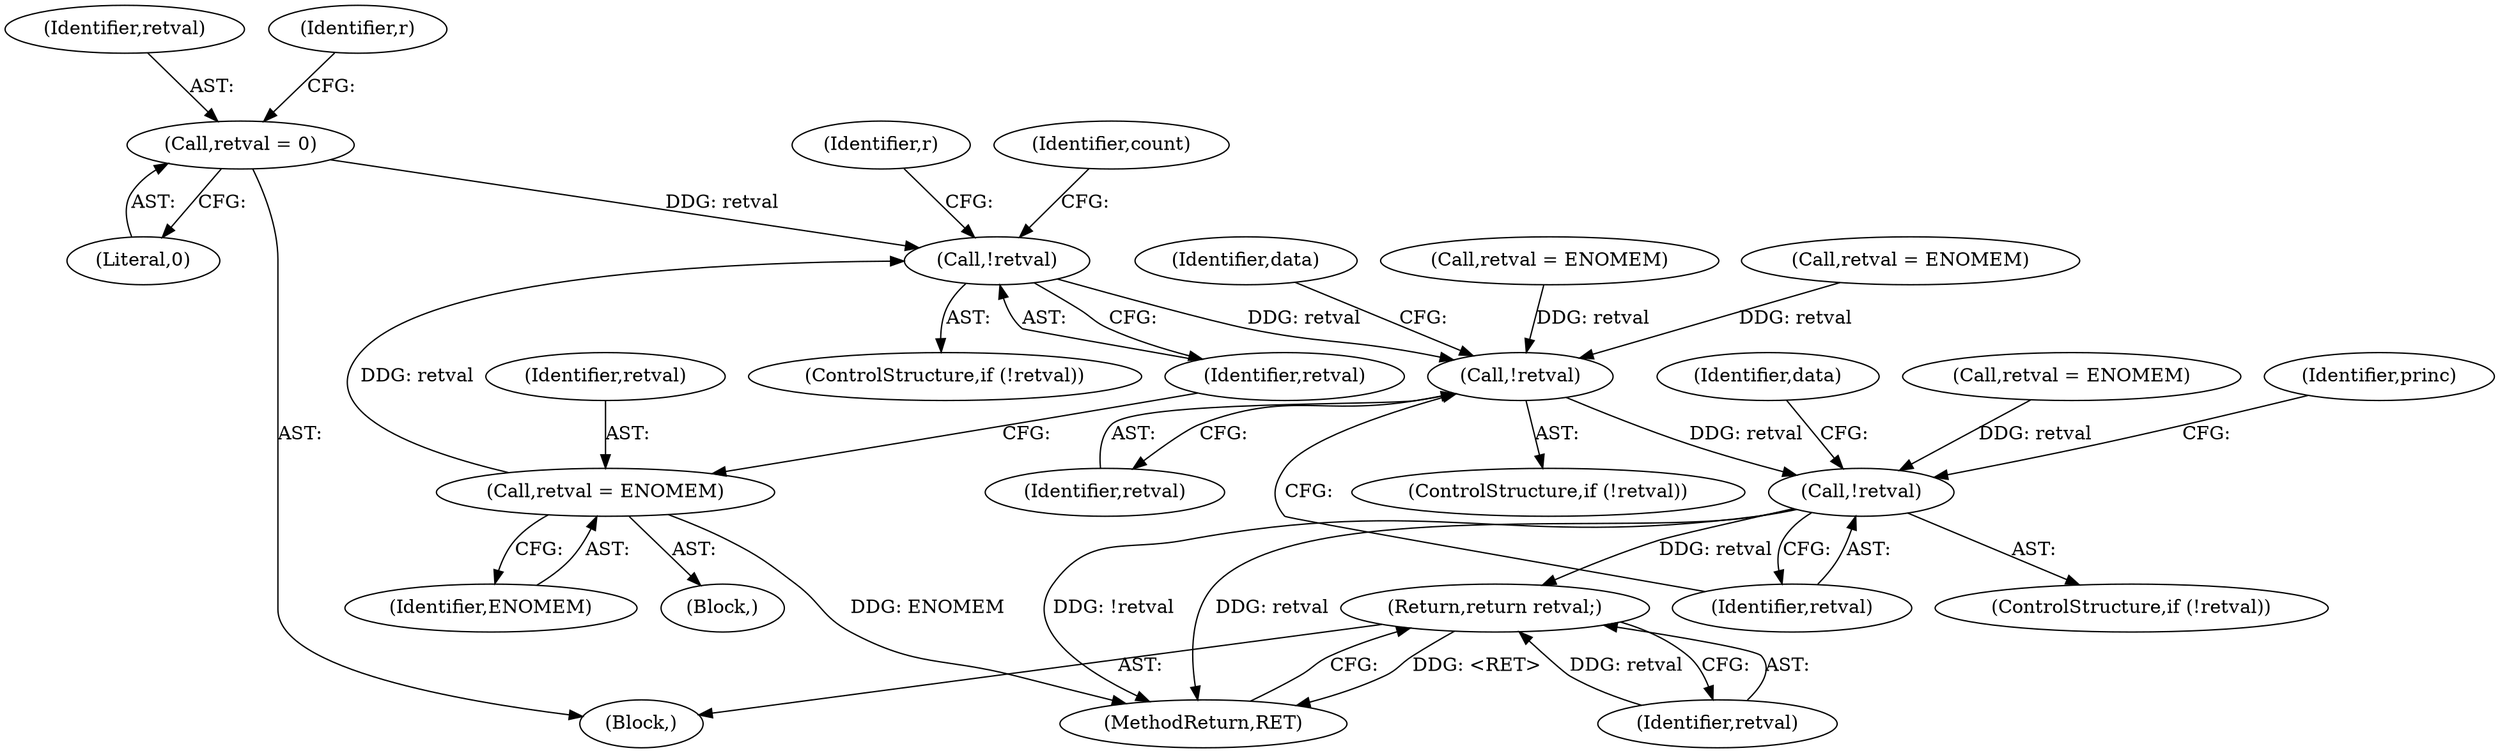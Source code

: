 digraph "1_krb5_f0c094a1b745d91ef2f9a4eae2149aac026a5789@del" {
"1000149" [label="(Call,!retval)"];
"1000111" [label="(Call,retval = 0)"];
"1000145" [label="(Call,retval = ENOMEM)"];
"1000196" [label="(Call,!retval)"];
"1000229" [label="(Call,!retval)"];
"1000284" [label="(Return,return retval;)"];
"1000111" [label="(Call,retval = 0)"];
"1000149" [label="(Call,!retval)"];
"1000145" [label="(Call,retval = ENOMEM)"];
"1000229" [label="(Call,!retval)"];
"1000109" [label="(Block,)"];
"1000112" [label="(Identifier,retval)"];
"1000266" [label="(Identifier,data)"];
"1000202" [label="(Identifier,data)"];
"1000192" [label="(Call,retval = ENOMEM)"];
"1000230" [label="(Identifier,retval)"];
"1000284" [label="(Return,return retval;)"];
"1000223" [label="(Call,retval = ENOMEM)"];
"1000153" [label="(Identifier,r)"];
"1000150" [label="(Identifier,retval)"];
"1000144" [label="(Block,)"];
"1000160" [label="(Call,retval = ENOMEM)"];
"1000196" [label="(Call,!retval)"];
"1000195" [label="(ControlStructure,if (!retval))"];
"1000147" [label="(Identifier,ENOMEM)"];
"1000166" [label="(Identifier,count)"];
"1000116" [label="(Identifier,r)"];
"1000285" [label="(Identifier,retval)"];
"1000286" [label="(MethodReturn,RET)"];
"1000197" [label="(Identifier,retval)"];
"1000148" [label="(ControlStructure,if (!retval))"];
"1000228" [label="(ControlStructure,if (!retval))"];
"1000113" [label="(Literal,0)"];
"1000146" [label="(Identifier,retval)"];
"1000234" [label="(Identifier,princ)"];
"1000149" -> "1000148"  [label="AST: "];
"1000149" -> "1000150"  [label="CFG: "];
"1000150" -> "1000149"  [label="AST: "];
"1000153" -> "1000149"  [label="CFG: "];
"1000166" -> "1000149"  [label="CFG: "];
"1000111" -> "1000149"  [label="DDG: retval"];
"1000145" -> "1000149"  [label="DDG: retval"];
"1000149" -> "1000196"  [label="DDG: retval"];
"1000111" -> "1000109"  [label="AST: "];
"1000111" -> "1000113"  [label="CFG: "];
"1000112" -> "1000111"  [label="AST: "];
"1000113" -> "1000111"  [label="AST: "];
"1000116" -> "1000111"  [label="CFG: "];
"1000145" -> "1000144"  [label="AST: "];
"1000145" -> "1000147"  [label="CFG: "];
"1000146" -> "1000145"  [label="AST: "];
"1000147" -> "1000145"  [label="AST: "];
"1000150" -> "1000145"  [label="CFG: "];
"1000145" -> "1000286"  [label="DDG: ENOMEM"];
"1000196" -> "1000195"  [label="AST: "];
"1000196" -> "1000197"  [label="CFG: "];
"1000197" -> "1000196"  [label="AST: "];
"1000202" -> "1000196"  [label="CFG: "];
"1000230" -> "1000196"  [label="CFG: "];
"1000192" -> "1000196"  [label="DDG: retval"];
"1000160" -> "1000196"  [label="DDG: retval"];
"1000196" -> "1000229"  [label="DDG: retval"];
"1000229" -> "1000228"  [label="AST: "];
"1000229" -> "1000230"  [label="CFG: "];
"1000230" -> "1000229"  [label="AST: "];
"1000234" -> "1000229"  [label="CFG: "];
"1000266" -> "1000229"  [label="CFG: "];
"1000229" -> "1000286"  [label="DDG: !retval"];
"1000229" -> "1000286"  [label="DDG: retval"];
"1000223" -> "1000229"  [label="DDG: retval"];
"1000229" -> "1000284"  [label="DDG: retval"];
"1000284" -> "1000109"  [label="AST: "];
"1000284" -> "1000285"  [label="CFG: "];
"1000285" -> "1000284"  [label="AST: "];
"1000286" -> "1000284"  [label="CFG: "];
"1000284" -> "1000286"  [label="DDG: <RET>"];
"1000285" -> "1000284"  [label="DDG: retval"];
}
